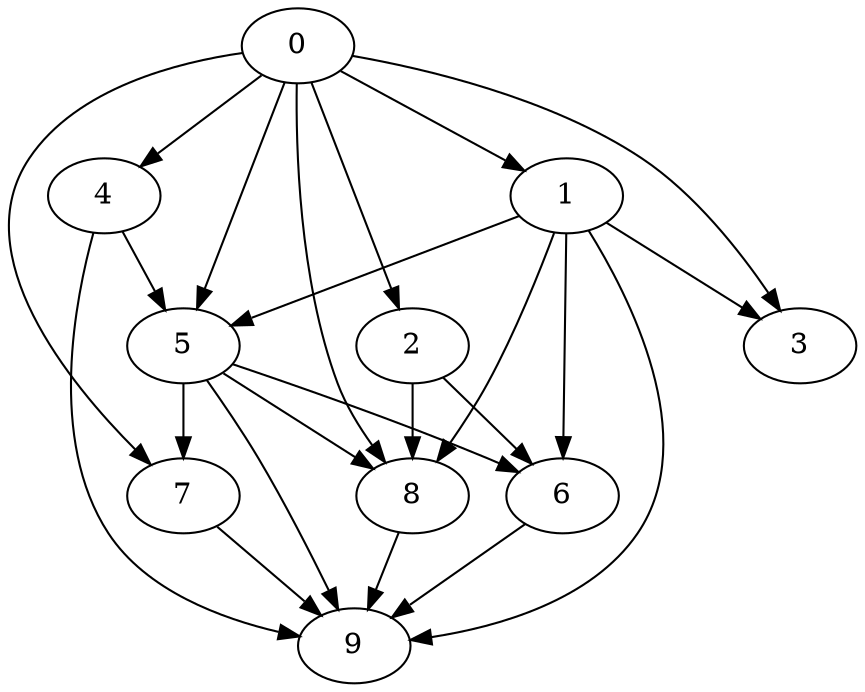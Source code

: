 digraph "Random_Nodes_10_Density_2.30_CCR_0.10_WeightType_Random_GB" {
	graph ["Duplicate states"=0,
		GraphType=Random,
		"Max states in OPEN"=0,
		Modes="120000ms; topo-ordered tasks, ; Pruning: task equivalence, fixed order ready list, ; F-value: ; Optimisation: best schedule length (\
SL) optimisation on equal, ",
		NumberOfTasks=10,
		"Pruned using list schedule length"=1,
		"States removed from OPEN"=0,
		TargetSystem="Homogeneous-16",
		"Time to schedule (ms)"=106,
		"Total idle time"=1131,
		"Total schedule length"=895,
		"Total sequential time"=1491,
		"Total states created"=2
	];
	0	["Finish time"=192,
		Processor=0,
		"Start time"=0,
		Weight=192];
	1	["Finish time"=320,
		Processor=0,
		"Start time"=192,
		Weight=128];
	0 -> 1	[Weight=10];
	4	["Finish time"=281,
		Processor=1,
		"Start time"=196,
		Weight=85];
	0 -> 4	[Weight=4];
	5	["Finish time"=533,
		Processor=0,
		"Start time"=320,
		Weight=213];
	0 -> 5	[Weight=4];
	2	["Finish time"=393,
		Processor=2,
		"Start time"=201,
		Weight=192];
	0 -> 2	[Weight=9];
	7	["Finish time"=746,
		Processor=0,
		"Start time"=533,
		Weight=213];
	0 -> 7	[Weight=6];
	8	["Finish time"=625,
		Processor=1,
		"Start time"=540,
		Weight=85];
	0 -> 8	[Weight=7];
	3	["Finish time"=497,
		Processor=3,
		"Start time"=327,
		Weight=170];
	0 -> 3	[Weight=3];
	1 -> 5	[Weight=8];
	1 -> 8	[Weight=6];
	6	["Finish time"=605,
		Processor=2,
		"Start time"=541,
		Weight=64];
	1 -> 6	[Weight=7];
	1 -> 3	[Weight=7];
	9	["Finish time"=895,
		Processor=0,
		"Start time"=746,
		Weight=149];
	1 -> 9	[Weight=10];
	4 -> 5	[Weight=10];
	4 -> 9	[Weight=9];
	5 -> 7	[Weight=8];
	5 -> 8	[Weight=7];
	5 -> 6	[Weight=8];
	5 -> 9	[Weight=6];
	2 -> 8	[Weight=6];
	2 -> 6	[Weight=2];
	7 -> 9	[Weight=4];
	8 -> 9	[Weight=6];
	6 -> 9	[Weight=2];
}
